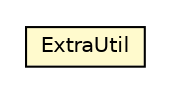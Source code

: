 #!/usr/local/bin/dot
#
# Class diagram 
# Generated by UMLGraph version 5.1 (http://www.umlgraph.org/)
#

digraph G {
	edge [fontname="Helvetica",fontsize=10,labelfontname="Helvetica",labelfontsize=10];
	node [fontname="Helvetica",fontsize=10,shape=plaintext];
	nodesep=0.25;
	ranksep=0.5;
	// org.androidtransfuse.util.ExtraUtil
	c10447 [label=<<table title="org.androidtransfuse.util.ExtraUtil" border="0" cellborder="1" cellspacing="0" cellpadding="2" port="p" bgcolor="lemonChiffon" href="./ExtraUtil.html">
		<tr><td><table border="0" cellspacing="0" cellpadding="1">
<tr><td align="center" balign="center"> ExtraUtil </td></tr>
		</table></td></tr>
		</table>>, fontname="Helvetica", fontcolor="black", fontsize=10.0];
}

